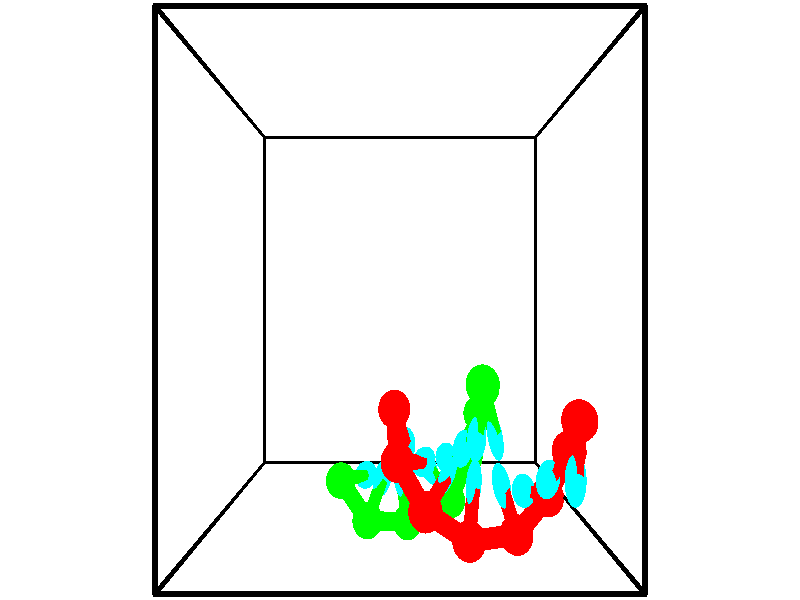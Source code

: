 // switches for output
#declare DRAW_BASES = 1; // possible values are 0, 1; only relevant for DNA ribbons
#declare DRAW_BASES_TYPE = 3; // possible values are 1, 2, 3; only relevant for DNA ribbons
#declare DRAW_FOG = 0; // set to 1 to enable fog

#include "colors.inc"

#include "transforms.inc"
background { rgb <1, 1, 1>}

#default {
   normal{
       ripples 0.25
       frequency 0.20
       turbulence 0.2
       lambda 5
   }
	finish {
		phong 0.1
		phong_size 40.
	}
}

// original window dimensions: 1024x640


// camera settings

camera {
	sky <-0, 1, 0>
	up <-0, 1, 0>
	right 1.6 * <1, 0, 0>
	location <2.5, 2.5, 11.1562>
	look_at <2.5, 2.5, 2.5>
	direction <0, 0, -8.6562>
	angle 67.0682
}


# declare cpy_camera_pos = <2.5, 2.5, 11.1562>;
# if (DRAW_FOG = 1)
fog {
	fog_type 2
	up vnormalize(cpy_camera_pos)
	color rgbt<1,1,1,0.3>
	distance 1e-5
	fog_alt 3e-3
	fog_offset 4
}
# end


// LIGHTS

# declare lum = 6;
global_settings {
	ambient_light rgb lum * <0.05, 0.05, 0.05>
	max_trace_level 15
}# declare cpy_direct_light_amount = 0.25;
light_source
{	1000 * <-1, -1, 1>,
	rgb lum * cpy_direct_light_amount
	parallel
}

light_source
{	1000 * <1, 1, -1>,
	rgb lum * cpy_direct_light_amount
	parallel
}

// strand 0

// nucleotide -1

// particle -1
sphere {
	<5.012076, 1.092443, 2.717080> 0.250000
	pigment { color rgbt <1,0,0,0> }
	no_shadow
}
cylinder {
	<4.933615, 0.734316, 2.877046>,  <4.886538, 0.519440, 2.973025>, 0.100000
	pigment { color rgbt <1,0,0,0> }
	no_shadow
}
cylinder {
	<4.933615, 0.734316, 2.877046>,  <5.012076, 1.092443, 2.717080>, 0.100000
	pigment { color rgbt <1,0,0,0> }
	no_shadow
}

// particle -1
sphere {
	<4.933615, 0.734316, 2.877046> 0.100000
	pigment { color rgbt <1,0,0,0> }
	no_shadow
}
sphere {
	0, 1
	scale<0.080000,0.200000,0.300000>
	matrix <-0.567618, -0.228887, -0.790836,
		0.799584, -0.382123, -0.463301,
		-0.196153, -0.895317, 0.399914,
		4.874769, 0.465721, 2.997020>
	pigment { color rgbt <0,1,1,0> }
	no_shadow
}
cylinder {
	<5.027102, 0.619287, 2.137348>,  <5.012076, 1.092443, 2.717080>, 0.130000
	pigment { color rgbt <1,0,0,0> }
	no_shadow
}

// nucleotide -1

// particle -1
sphere {
	<5.027102, 0.619287, 2.137348> 0.250000
	pigment { color rgbt <1,0,0,0> }
	no_shadow
}
cylinder {
	<4.778671, 0.490040, 2.422965>,  <4.629613, 0.412491, 2.594336>, 0.100000
	pigment { color rgbt <1,0,0,0> }
	no_shadow
}
cylinder {
	<4.778671, 0.490040, 2.422965>,  <5.027102, 0.619287, 2.137348>, 0.100000
	pigment { color rgbt <1,0,0,0> }
	no_shadow
}

// particle -1
sphere {
	<4.778671, 0.490040, 2.422965> 0.100000
	pigment { color rgbt <1,0,0,0> }
	no_shadow
}
sphere {
	0, 1
	scale<0.080000,0.200000,0.300000>
	matrix <-0.649103, -0.298523, -0.699678,
		0.439238, -0.898041, -0.024332,
		-0.621076, -0.323120, 0.714044,
		4.592349, 0.393104, 2.637178>
	pigment { color rgbt <0,1,1,0> }
	no_shadow
}
cylinder {
	<4.759784, -0.018895, 1.890376>,  <5.027102, 0.619287, 2.137348>, 0.130000
	pigment { color rgbt <1,0,0,0> }
	no_shadow
}

// nucleotide -1

// particle -1
sphere {
	<4.759784, -0.018895, 1.890376> 0.250000
	pigment { color rgbt <1,0,0,0> }
	no_shadow
}
cylinder {
	<4.497454, 0.099035, 2.168361>,  <4.340055, 0.169793, 2.335151>, 0.100000
	pigment { color rgbt <1,0,0,0> }
	no_shadow
}
cylinder {
	<4.497454, 0.099035, 2.168361>,  <4.759784, -0.018895, 1.890376>, 0.100000
	pigment { color rgbt <1,0,0,0> }
	no_shadow
}

// particle -1
sphere {
	<4.497454, 0.099035, 2.168361> 0.100000
	pigment { color rgbt <1,0,0,0> }
	no_shadow
}
sphere {
	0, 1
	scale<0.080000,0.200000,0.300000>
	matrix <-0.744382, -0.099337, -0.660323,
		-0.125654, -0.950369, 0.284621,
		-0.655824, 0.294839, 0.694956,
		4.300706, 0.187483, 2.376849>
	pigment { color rgbt <0,1,1,0> }
	no_shadow
}
cylinder {
	<4.257333, -0.450488, 2.053710>,  <4.759784, -0.018895, 1.890376>, 0.130000
	pigment { color rgbt <1,0,0,0> }
	no_shadow
}

// nucleotide -1

// particle -1
sphere {
	<4.257333, -0.450488, 2.053710> 0.250000
	pigment { color rgbt <1,0,0,0> }
	no_shadow
}
cylinder {
	<4.118275, -0.081764, 2.122308>,  <4.034840, 0.139470, 2.163467>, 0.100000
	pigment { color rgbt <1,0,0,0> }
	no_shadow
}
cylinder {
	<4.118275, -0.081764, 2.122308>,  <4.257333, -0.450488, 2.053710>, 0.100000
	pigment { color rgbt <1,0,0,0> }
	no_shadow
}

// particle -1
sphere {
	<4.118275, -0.081764, 2.122308> 0.100000
	pigment { color rgbt <1,0,0,0> }
	no_shadow
}
sphere {
	0, 1
	scale<0.080000,0.200000,0.300000>
	matrix <-0.755990, -0.167377, -0.632822,
		-0.554637, -0.349646, 0.755067,
		-0.347645, 0.921809, 0.171495,
		4.013981, 0.194779, 2.173757>
	pigment { color rgbt <0,1,1,0> }
	no_shadow
}
cylinder {
	<3.524762, -0.482545, 2.204484>,  <4.257333, -0.450488, 2.053710>, 0.130000
	pigment { color rgbt <1,0,0,0> }
	no_shadow
}

// nucleotide -1

// particle -1
sphere {
	<3.524762, -0.482545, 2.204484> 0.250000
	pigment { color rgbt <1,0,0,0> }
	no_shadow
}
cylinder {
	<3.579420, -0.103846, 2.087869>,  <3.612215, 0.123374, 2.017900>, 0.100000
	pigment { color rgbt <1,0,0,0> }
	no_shadow
}
cylinder {
	<3.579420, -0.103846, 2.087869>,  <3.524762, -0.482545, 2.204484>, 0.100000
	pigment { color rgbt <1,0,0,0> }
	no_shadow
}

// particle -1
sphere {
	<3.579420, -0.103846, 2.087869> 0.100000
	pigment { color rgbt <1,0,0,0> }
	no_shadow
}
sphere {
	0, 1
	scale<0.080000,0.200000,0.300000>
	matrix <-0.817317, -0.058547, -0.573205,
		-0.559750, 0.316605, 0.765794,
		0.136645, 0.946749, -0.291538,
		3.620414, 0.180179, 2.000407>
	pigment { color rgbt <0,1,1,0> }
	no_shadow
}
cylinder {
	<2.869636, -0.069664, 2.371697>,  <3.524762, -0.482545, 2.204484>, 0.130000
	pigment { color rgbt <1,0,0,0> }
	no_shadow
}

// nucleotide -1

// particle -1
sphere {
	<2.869636, -0.069664, 2.371697> 0.250000
	pigment { color rgbt <1,0,0,0> }
	no_shadow
}
cylinder {
	<3.073673, 0.110620, 2.078668>,  <3.196096, 0.218791, 1.902850>, 0.100000
	pigment { color rgbt <1,0,0,0> }
	no_shadow
}
cylinder {
	<3.073673, 0.110620, 2.078668>,  <2.869636, -0.069664, 2.371697>, 0.100000
	pigment { color rgbt <1,0,0,0> }
	no_shadow
}

// particle -1
sphere {
	<3.073673, 0.110620, 2.078668> 0.100000
	pigment { color rgbt <1,0,0,0> }
	no_shadow
}
sphere {
	0, 1
	scale<0.080000,0.200000,0.300000>
	matrix <-0.854525, 0.168580, -0.491291,
		-0.097933, 0.876607, 0.471136,
		0.510094, 0.450712, -0.732573,
		3.226701, 0.245834, 1.858896>
	pigment { color rgbt <0,1,1,0> }
	no_shadow
}
cylinder {
	<2.461920, 0.497509, 2.207958>,  <2.869636, -0.069664, 2.371697>, 0.130000
	pigment { color rgbt <1,0,0,0> }
	no_shadow
}

// nucleotide -1

// particle -1
sphere {
	<2.461920, 0.497509, 2.207958> 0.250000
	pigment { color rgbt <1,0,0,0> }
	no_shadow
}
cylinder {
	<2.698393, 0.429502, 1.892591>,  <2.840276, 0.388699, 1.703372>, 0.100000
	pigment { color rgbt <1,0,0,0> }
	no_shadow
}
cylinder {
	<2.698393, 0.429502, 1.892591>,  <2.461920, 0.497509, 2.207958>, 0.100000
	pigment { color rgbt <1,0,0,0> }
	no_shadow
}

// particle -1
sphere {
	<2.698393, 0.429502, 1.892591> 0.100000
	pigment { color rgbt <1,0,0,0> }
	no_shadow
}
sphere {
	0, 1
	scale<0.080000,0.200000,0.300000>
	matrix <-0.783298, 0.111948, -0.611484,
		0.192224, 0.979062, -0.066992,
		0.591181, -0.170016, -0.788416,
		2.875747, 0.378498, 1.656067>
	pigment { color rgbt <0,1,1,0> }
	no_shadow
}
cylinder {
	<2.410635, 1.082728, 1.746817>,  <2.461920, 0.497509, 2.207958>, 0.130000
	pigment { color rgbt <1,0,0,0> }
	no_shadow
}

// nucleotide -1

// particle -1
sphere {
	<2.410635, 1.082728, 1.746817> 0.250000
	pigment { color rgbt <1,0,0,0> }
	no_shadow
}
cylinder {
	<2.513653, 0.770266, 1.519320>,  <2.575464, 0.582788, 1.382822>, 0.100000
	pigment { color rgbt <1,0,0,0> }
	no_shadow
}
cylinder {
	<2.513653, 0.770266, 1.519320>,  <2.410635, 1.082728, 1.746817>, 0.100000
	pigment { color rgbt <1,0,0,0> }
	no_shadow
}

// particle -1
sphere {
	<2.513653, 0.770266, 1.519320> 0.100000
	pigment { color rgbt <1,0,0,0> }
	no_shadow
}
sphere {
	0, 1
	scale<0.080000,0.200000,0.300000>
	matrix <-0.710571, 0.245757, -0.659312,
		0.654797, 0.573934, -0.491772,
		0.257545, -0.781155, -0.568742,
		2.590916, 0.535919, 1.348698>
	pigment { color rgbt <0,1,1,0> }
	no_shadow
}
// strand 1

// nucleotide -1

// particle -1
sphere {
	<1.499627, -0.045893, 0.939119> 0.250000
	pigment { color rgbt <0,1,0,0> }
	no_shadow
}
cylinder {
	<1.725441, -0.078816, 0.610601>,  <1.860930, -0.098570, 0.413490>, 0.100000
	pigment { color rgbt <0,1,0,0> }
	no_shadow
}
cylinder {
	<1.725441, -0.078816, 0.610601>,  <1.499627, -0.045893, 0.939119>, 0.100000
	pigment { color rgbt <0,1,0,0> }
	no_shadow
}

// particle -1
sphere {
	<1.725441, -0.078816, 0.610601> 0.100000
	pigment { color rgbt <0,1,0,0> }
	no_shadow
}
sphere {
	0, 1
	scale<0.080000,0.200000,0.300000>
	matrix <0.821132, 0.157163, 0.548674,
		0.083916, -0.984137, 0.156311,
		0.564536, -0.082310, -0.821294,
		1.894802, -0.103509, 0.364213>
	pigment { color rgbt <0,1,1,0> }
	no_shadow
}
cylinder {
	<1.957466, -0.562354, 1.095197>,  <1.499627, -0.045893, 0.939119>, 0.130000
	pigment { color rgbt <0,1,0,0> }
	no_shadow
}

// nucleotide -1

// particle -1
sphere {
	<1.957466, -0.562354, 1.095197> 0.250000
	pigment { color rgbt <0,1,0,0> }
	no_shadow
}
cylinder {
	<2.097282, -0.283704, 0.844587>,  <2.181172, -0.116515, 0.694220>, 0.100000
	pigment { color rgbt <0,1,0,0> }
	no_shadow
}
cylinder {
	<2.097282, -0.283704, 0.844587>,  <1.957466, -0.562354, 1.095197>, 0.100000
	pigment { color rgbt <0,1,0,0> }
	no_shadow
}

// particle -1
sphere {
	<2.097282, -0.283704, 0.844587> 0.100000
	pigment { color rgbt <0,1,0,0> }
	no_shadow
}
sphere {
	0, 1
	scale<0.080000,0.200000,0.300000>
	matrix <0.772792, 0.163718, 0.613179,
		0.529729, -0.698506, -0.481120,
		0.349541, 0.696624, -0.626527,
		2.202145, -0.074717, 0.656629>
	pigment { color rgbt <0,1,1,0> }
	no_shadow
}
cylinder {
	<2.630736, -0.702124, 0.710076>,  <1.957466, -0.562354, 1.095197>, 0.130000
	pigment { color rgbt <0,1,0,0> }
	no_shadow
}

// nucleotide -1

// particle -1
sphere {
	<2.630736, -0.702124, 0.710076> 0.250000
	pigment { color rgbt <0,1,0,0> }
	no_shadow
}
cylinder {
	<2.565334, -0.312727, 0.774049>,  <2.526093, -0.079089, 0.812433>, 0.100000
	pigment { color rgbt <0,1,0,0> }
	no_shadow
}
cylinder {
	<2.565334, -0.312727, 0.774049>,  <2.630736, -0.702124, 0.710076>, 0.100000
	pigment { color rgbt <0,1,0,0> }
	no_shadow
}

// particle -1
sphere {
	<2.565334, -0.312727, 0.774049> 0.100000
	pigment { color rgbt <0,1,0,0> }
	no_shadow
}
sphere {
	0, 1
	scale<0.080000,0.200000,0.300000>
	matrix <0.866884, 0.064386, 0.494334,
		0.470933, 0.219469, -0.854433,
		-0.163505, 0.973493, 0.159932,
		2.516283, -0.020679, 0.822028>
	pigment { color rgbt <0,1,1,0> }
	no_shadow
}
cylinder {
	<3.374280, -0.385928, 0.714253>,  <2.630736, -0.702124, 0.710076>, 0.130000
	pigment { color rgbt <0,1,0,0> }
	no_shadow
}

// nucleotide -1

// particle -1
sphere {
	<3.374280, -0.385928, 0.714253> 0.250000
	pigment { color rgbt <0,1,0,0> }
	no_shadow
}
cylinder {
	<3.149384, -0.082897, 0.846895>,  <3.014446, 0.098922, 0.926480>, 0.100000
	pigment { color rgbt <0,1,0,0> }
	no_shadow
}
cylinder {
	<3.149384, -0.082897, 0.846895>,  <3.374280, -0.385928, 0.714253>, 0.100000
	pigment { color rgbt <0,1,0,0> }
	no_shadow
}

// particle -1
sphere {
	<3.149384, -0.082897, 0.846895> 0.100000
	pigment { color rgbt <0,1,0,0> }
	no_shadow
}
sphere {
	0, 1
	scale<0.080000,0.200000,0.300000>
	matrix <0.777111, 0.346873, 0.525146,
		0.282815, 0.552951, -0.783748,
		-0.562241, 0.757578, 0.331604,
		2.980711, 0.144376, 0.946376>
	pigment { color rgbt <0,1,1,0> }
	no_shadow
}
cylinder {
	<3.694522, 0.222465, 0.593956>,  <3.374280, -0.385928, 0.714253>, 0.130000
	pigment { color rgbt <0,1,0,0> }
	no_shadow
}

// nucleotide -1

// particle -1
sphere {
	<3.694522, 0.222465, 0.593956> 0.250000
	pigment { color rgbt <0,1,0,0> }
	no_shadow
}
cylinder {
	<3.451729, 0.280593, 0.906481>,  <3.306053, 0.315470, 1.093997>, 0.100000
	pigment { color rgbt <0,1,0,0> }
	no_shadow
}
cylinder {
	<3.451729, 0.280593, 0.906481>,  <3.694522, 0.222465, 0.593956>, 0.100000
	pigment { color rgbt <0,1,0,0> }
	no_shadow
}

// particle -1
sphere {
	<3.451729, 0.280593, 0.906481> 0.100000
	pigment { color rgbt <0,1,0,0> }
	no_shadow
}
sphere {
	0, 1
	scale<0.080000,0.200000,0.300000>
	matrix <0.793705, 0.160388, 0.586778,
		-0.040042, 0.976298, -0.212695,
		-0.606984, 0.145321, 0.781314,
		3.269634, 0.324190, 1.140876>
	pigment { color rgbt <0,1,1,0> }
	no_shadow
}
cylinder {
	<3.824213, 0.897815, 0.945640>,  <3.694522, 0.222465, 0.593956>, 0.130000
	pigment { color rgbt <0,1,0,0> }
	no_shadow
}

// nucleotide -1

// particle -1
sphere {
	<3.824213, 0.897815, 0.945640> 0.250000
	pigment { color rgbt <0,1,0,0> }
	no_shadow
}
cylinder {
	<3.645866, 0.674926, 1.225842>,  <3.538859, 0.541193, 1.393964>, 0.100000
	pigment { color rgbt <0,1,0,0> }
	no_shadow
}
cylinder {
	<3.645866, 0.674926, 1.225842>,  <3.824213, 0.897815, 0.945640>, 0.100000
	pigment { color rgbt <0,1,0,0> }
	no_shadow
}

// particle -1
sphere {
	<3.645866, 0.674926, 1.225842> 0.100000
	pigment { color rgbt <0,1,0,0> }
	no_shadow
}
sphere {
	0, 1
	scale<0.080000,0.200000,0.300000>
	matrix <0.696127, 0.276099, 0.662704,
		-0.562682, 0.783118, 0.264794,
		-0.445866, -0.557222, 0.700505,
		3.512107, 0.507759, 1.435994>
	pigment { color rgbt <0,1,1,0> }
	no_shadow
}
cylinder {
	<3.834269, 1.324106, 1.507298>,  <3.824213, 0.897815, 0.945640>, 0.130000
	pigment { color rgbt <0,1,0,0> }
	no_shadow
}

// nucleotide -1

// particle -1
sphere {
	<3.834269, 1.324106, 1.507298> 0.250000
	pigment { color rgbt <0,1,0,0> }
	no_shadow
}
cylinder {
	<3.750515, 0.973202, 1.680074>,  <3.700262, 0.762659, 1.783739>, 0.100000
	pigment { color rgbt <0,1,0,0> }
	no_shadow
}
cylinder {
	<3.750515, 0.973202, 1.680074>,  <3.834269, 1.324106, 1.507298>, 0.100000
	pigment { color rgbt <0,1,0,0> }
	no_shadow
}

// particle -1
sphere {
	<3.750515, 0.973202, 1.680074> 0.100000
	pigment { color rgbt <0,1,0,0> }
	no_shadow
}
sphere {
	0, 1
	scale<0.080000,0.200000,0.300000>
	matrix <0.659063, 0.199708, 0.725088,
		-0.722353, 0.436499, 0.536353,
		-0.209386, -0.877260, 0.431940,
		3.687699, 0.710024, 1.809656>
	pigment { color rgbt <0,1,1,0> }
	no_shadow
}
cylinder {
	<3.717896, 1.457549, 2.261190>,  <3.834269, 1.324106, 1.507298>, 0.130000
	pigment { color rgbt <0,1,0,0> }
	no_shadow
}

// nucleotide -1

// particle -1
sphere {
	<3.717896, 1.457549, 2.261190> 0.250000
	pigment { color rgbt <0,1,0,0> }
	no_shadow
}
cylinder {
	<3.833790, 1.078792, 2.205405>,  <3.903326, 0.851538, 2.171933>, 0.100000
	pigment { color rgbt <0,1,0,0> }
	no_shadow
}
cylinder {
	<3.833790, 1.078792, 2.205405>,  <3.717896, 1.457549, 2.261190>, 0.100000
	pigment { color rgbt <0,1,0,0> }
	no_shadow
}

// particle -1
sphere {
	<3.833790, 1.078792, 2.205405> 0.100000
	pigment { color rgbt <0,1,0,0> }
	no_shadow
}
sphere {
	0, 1
	scale<0.080000,0.200000,0.300000>
	matrix <0.838182, 0.180679, 0.514593,
		-0.462066, -0.265991, 0.846016,
		0.289735, -0.946892, -0.139463,
		3.920710, 0.794725, 2.163566>
	pigment { color rgbt <0,1,1,0> }
	no_shadow
}
// box output
cylinder {
	<0.000000, 0.000000, 0.000000>,  <5.000000, 0.000000, 0.000000>, 0.025000
	pigment { color rgbt <0,0,0,0> }
	no_shadow
}
cylinder {
	<0.000000, 0.000000, 0.000000>,  <0.000000, 5.000000, 0.000000>, 0.025000
	pigment { color rgbt <0,0,0,0> }
	no_shadow
}
cylinder {
	<0.000000, 0.000000, 0.000000>,  <0.000000, 0.000000, 5.000000>, 0.025000
	pigment { color rgbt <0,0,0,0> }
	no_shadow
}
cylinder {
	<5.000000, 5.000000, 5.000000>,  <0.000000, 5.000000, 5.000000>, 0.025000
	pigment { color rgbt <0,0,0,0> }
	no_shadow
}
cylinder {
	<5.000000, 5.000000, 5.000000>,  <5.000000, 0.000000, 5.000000>, 0.025000
	pigment { color rgbt <0,0,0,0> }
	no_shadow
}
cylinder {
	<5.000000, 5.000000, 5.000000>,  <5.000000, 5.000000, 0.000000>, 0.025000
	pigment { color rgbt <0,0,0,0> }
	no_shadow
}
cylinder {
	<0.000000, 0.000000, 5.000000>,  <0.000000, 5.000000, 5.000000>, 0.025000
	pigment { color rgbt <0,0,0,0> }
	no_shadow
}
cylinder {
	<0.000000, 0.000000, 5.000000>,  <5.000000, 0.000000, 5.000000>, 0.025000
	pigment { color rgbt <0,0,0,0> }
	no_shadow
}
cylinder {
	<5.000000, 5.000000, 0.000000>,  <0.000000, 5.000000, 0.000000>, 0.025000
	pigment { color rgbt <0,0,0,0> }
	no_shadow
}
cylinder {
	<5.000000, 5.000000, 0.000000>,  <5.000000, 0.000000, 0.000000>, 0.025000
	pigment { color rgbt <0,0,0,0> }
	no_shadow
}
cylinder {
	<5.000000, 0.000000, 5.000000>,  <5.000000, 0.000000, 0.000000>, 0.025000
	pigment { color rgbt <0,0,0,0> }
	no_shadow
}
cylinder {
	<0.000000, 5.000000, 0.000000>,  <0.000000, 5.000000, 5.000000>, 0.025000
	pigment { color rgbt <0,0,0,0> }
	no_shadow
}
// end of box output
